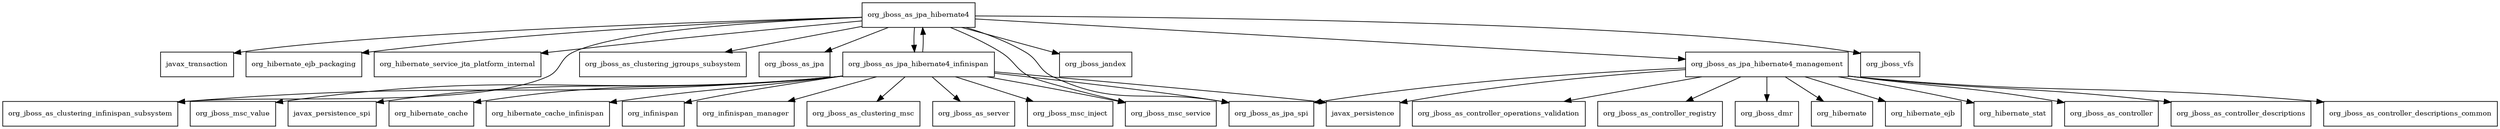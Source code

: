 digraph jboss_as_jpa_hibernate4_7_4_0_Final_redhat_19_package_dependencies {
  node [shape = box, fontsize=10.0];
  org_jboss_as_jpa_hibernate4 -> javax_transaction;
  org_jboss_as_jpa_hibernate4 -> org_hibernate_ejb_packaging;
  org_jboss_as_jpa_hibernate4 -> org_hibernate_service_jta_platform_internal;
  org_jboss_as_jpa_hibernate4 -> org_jboss_as_clustering_infinispan_subsystem;
  org_jboss_as_jpa_hibernate4 -> org_jboss_as_clustering_jgroups_subsystem;
  org_jboss_as_jpa_hibernate4 -> org_jboss_as_jpa;
  org_jboss_as_jpa_hibernate4 -> org_jboss_as_jpa_hibernate4_infinispan;
  org_jboss_as_jpa_hibernate4 -> org_jboss_as_jpa_hibernate4_management;
  org_jboss_as_jpa_hibernate4 -> org_jboss_as_jpa_spi;
  org_jboss_as_jpa_hibernate4 -> org_jboss_jandex;
  org_jboss_as_jpa_hibernate4 -> org_jboss_msc_service;
  org_jboss_as_jpa_hibernate4 -> org_jboss_vfs;
  org_jboss_as_jpa_hibernate4_infinispan -> javax_persistence;
  org_jboss_as_jpa_hibernate4_infinispan -> javax_persistence_spi;
  org_jboss_as_jpa_hibernate4_infinispan -> org_hibernate_cache;
  org_jboss_as_jpa_hibernate4_infinispan -> org_hibernate_cache_infinispan;
  org_jboss_as_jpa_hibernate4_infinispan -> org_infinispan;
  org_jboss_as_jpa_hibernate4_infinispan -> org_infinispan_manager;
  org_jboss_as_jpa_hibernate4_infinispan -> org_jboss_as_clustering_infinispan_subsystem;
  org_jboss_as_jpa_hibernate4_infinispan -> org_jboss_as_clustering_msc;
  org_jboss_as_jpa_hibernate4_infinispan -> org_jboss_as_jpa_hibernate4;
  org_jboss_as_jpa_hibernate4_infinispan -> org_jboss_as_jpa_spi;
  org_jboss_as_jpa_hibernate4_infinispan -> org_jboss_as_server;
  org_jboss_as_jpa_hibernate4_infinispan -> org_jboss_msc_inject;
  org_jboss_as_jpa_hibernate4_infinispan -> org_jboss_msc_service;
  org_jboss_as_jpa_hibernate4_infinispan -> org_jboss_msc_value;
  org_jboss_as_jpa_hibernate4_management -> javax_persistence;
  org_jboss_as_jpa_hibernate4_management -> org_hibernate;
  org_jboss_as_jpa_hibernate4_management -> org_hibernate_ejb;
  org_jboss_as_jpa_hibernate4_management -> org_hibernate_stat;
  org_jboss_as_jpa_hibernate4_management -> org_jboss_as_controller;
  org_jboss_as_jpa_hibernate4_management -> org_jboss_as_controller_descriptions;
  org_jboss_as_jpa_hibernate4_management -> org_jboss_as_controller_descriptions_common;
  org_jboss_as_jpa_hibernate4_management -> org_jboss_as_controller_operations_validation;
  org_jboss_as_jpa_hibernate4_management -> org_jboss_as_controller_registry;
  org_jboss_as_jpa_hibernate4_management -> org_jboss_as_jpa_spi;
  org_jboss_as_jpa_hibernate4_management -> org_jboss_dmr;
}
